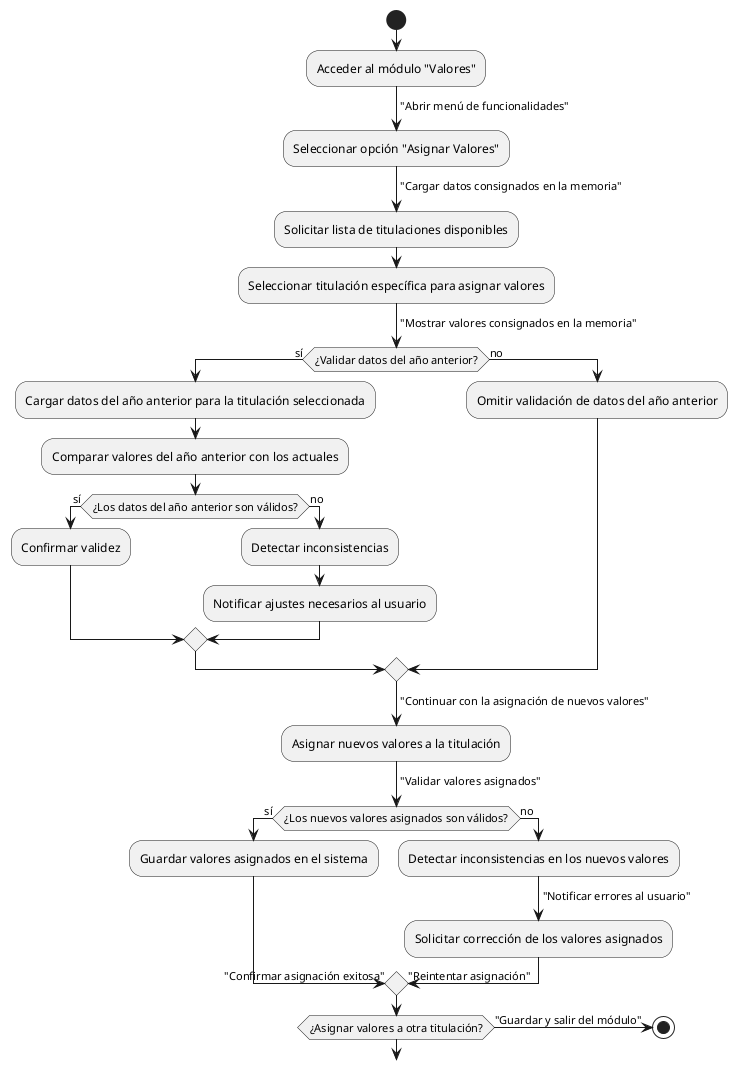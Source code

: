 @startuml
start
:Acceder al módulo "Valores";
-> "Abrir menú de funcionalidades";
:Seleccionar opción "Asignar Valores";
-> "Cargar datos consignados en la memoria";

:Solicitar lista de titulaciones disponibles;
:Seleccionar titulación específica para asignar valores;
-> "Mostrar valores consignados en la memoria";

if (¿Validar datos del año anterior?) then (sí)
  :Cargar datos del año anterior para la titulación seleccionada;
  :Comparar valores del año anterior con los actuales;
  if (¿Los datos del año anterior son válidos?) then (sí)
    :Confirmar validez;
  else (no)
    :Detectar inconsistencias;
    :Notificar ajustes necesarios al usuario;
  endif
else (no)
  :Omitir validación de datos del año anterior;
endif
-> "Continuar con la asignación de nuevos valores";

:Asignar nuevos valores a la titulación;
-> "Validar valores asignados";

if (¿Los nuevos valores asignados son válidos?) then (sí)
  :Guardar valores asignados en el sistema;
  -> "Confirmar asignación exitosa";
else (no)
  :Detectar inconsistencias en los nuevos valores;
  -> "Notificar errores al usuario";
  :Solicitar corrección de los valores asignados;
  -> "Reintentar asignación";
endif

if (¿Asignar valores a otra titulación?) then (sí)
  -> "Reiniciar proceso para otra titulación";
  -> restart
else (no)
  :Confirmar finalización de asignación;
  -> "Guardar y salir del módulo";
  stop
endif
@enduml
